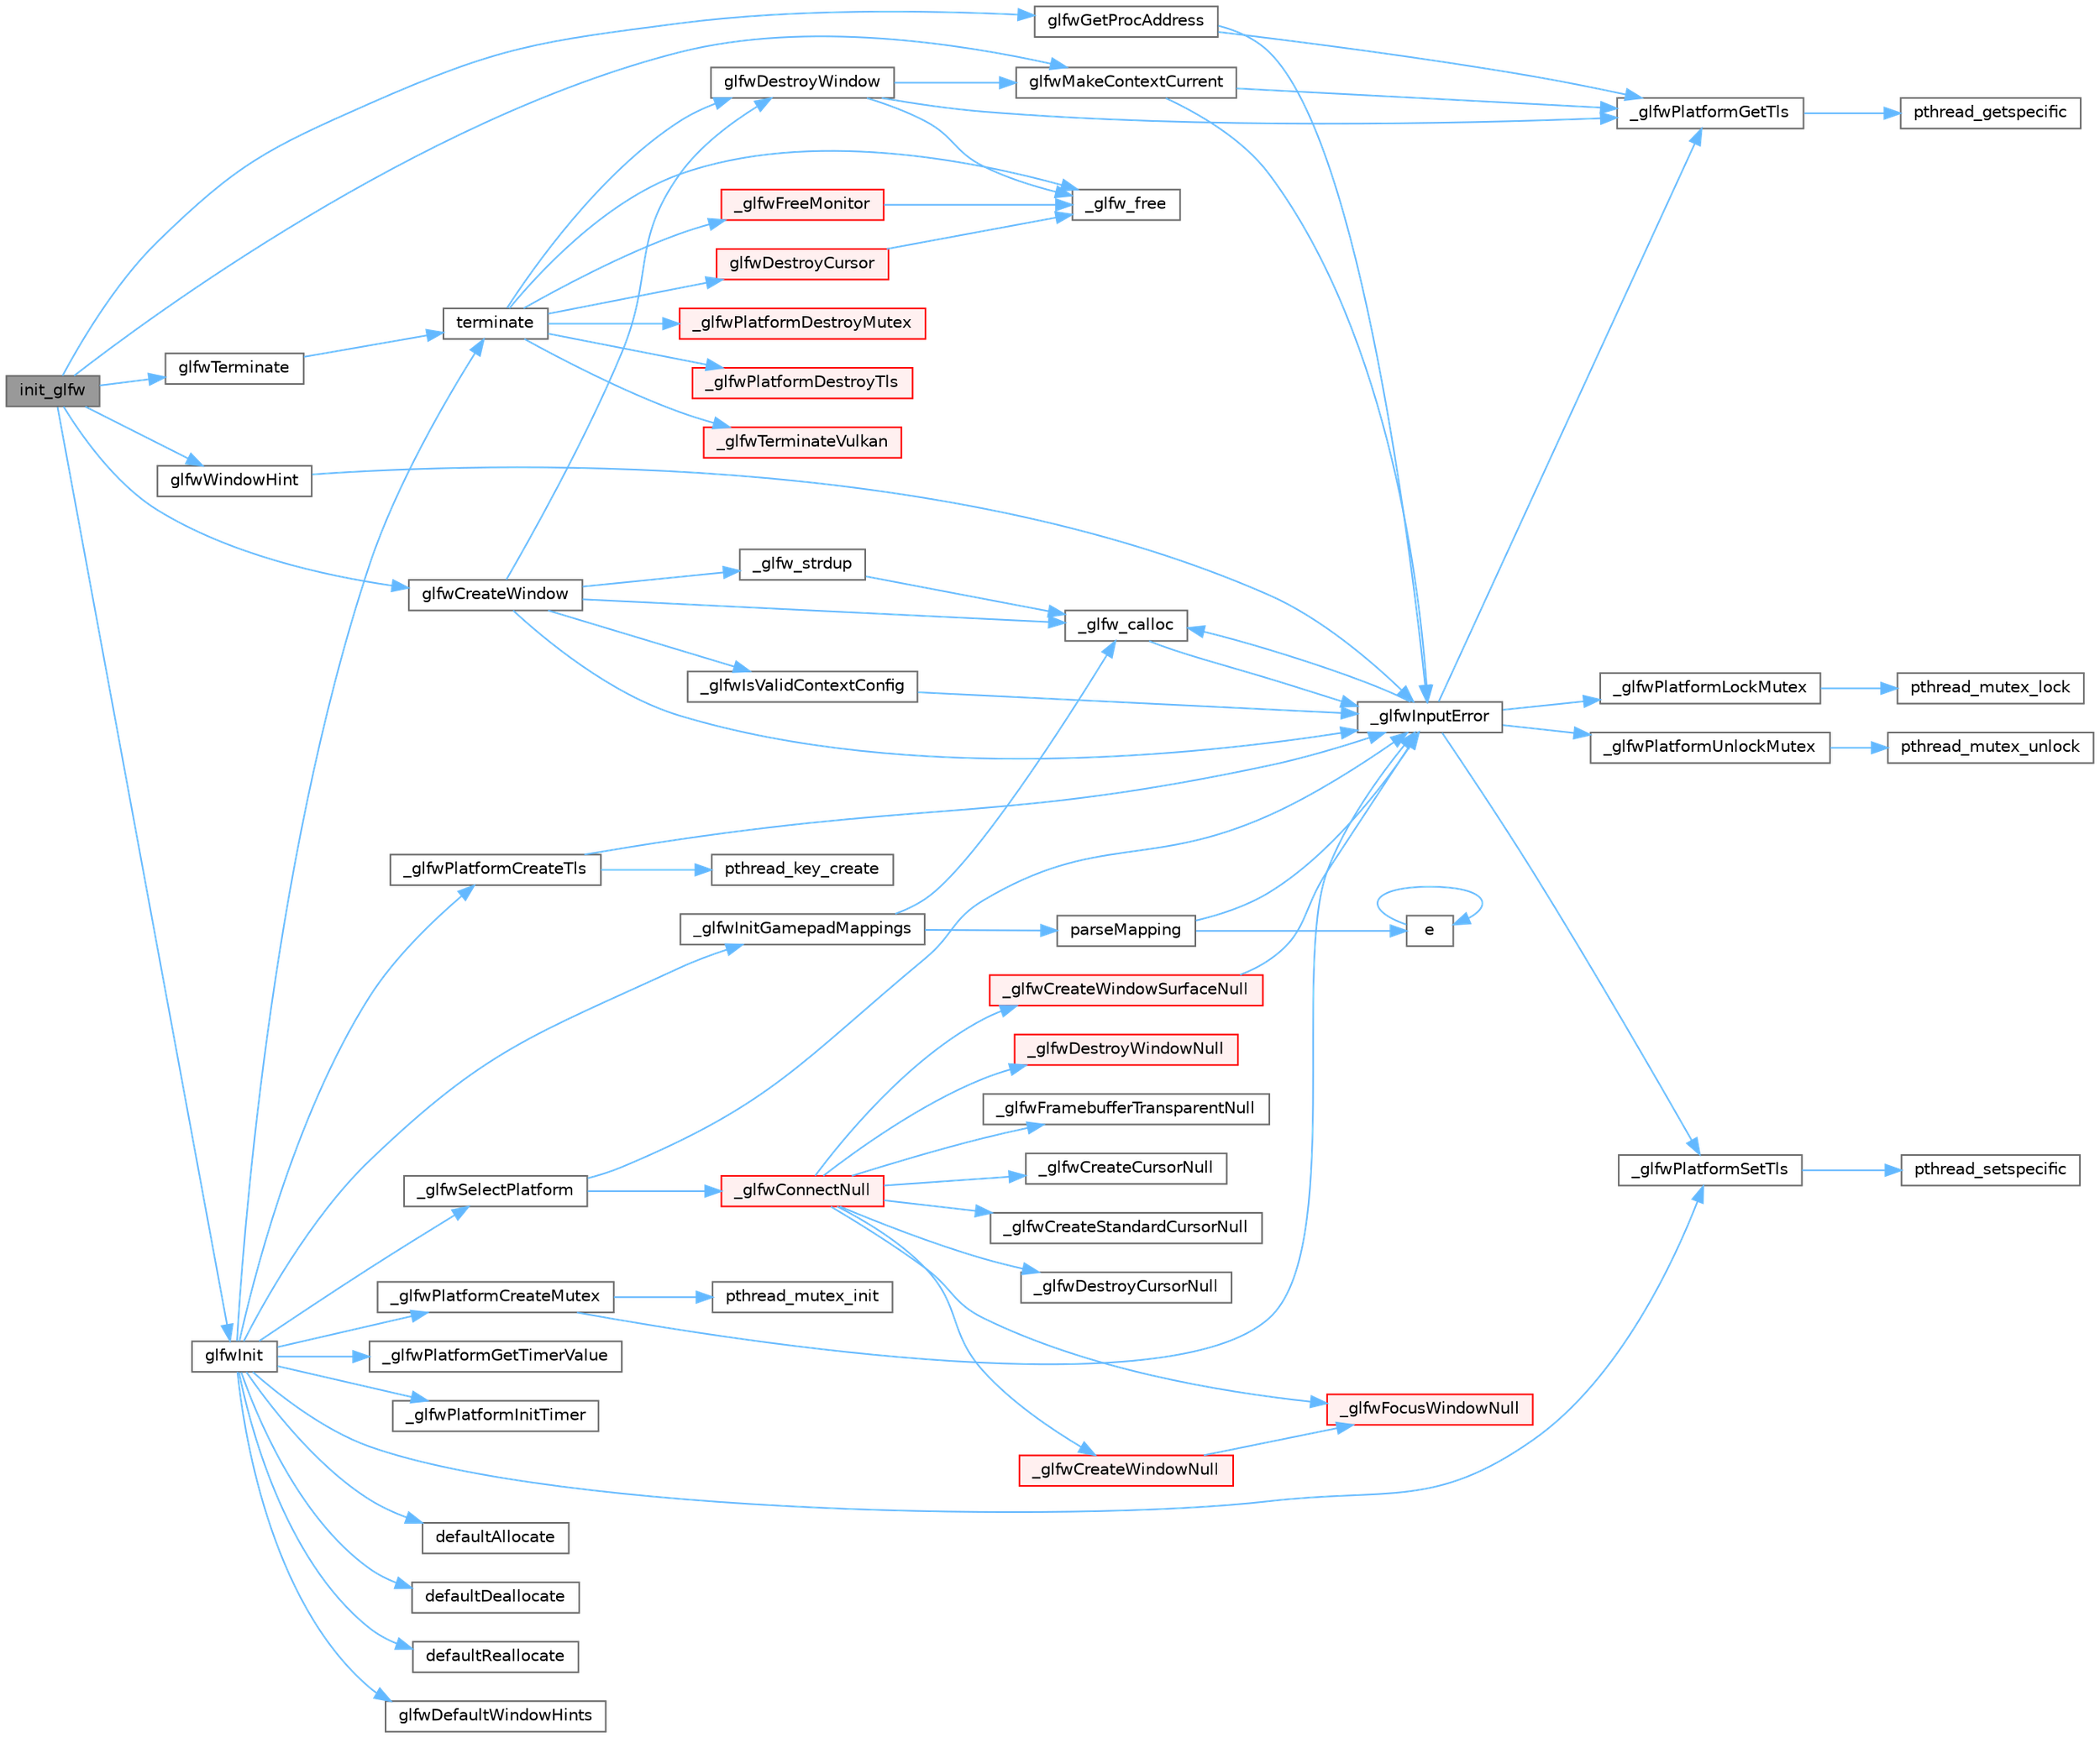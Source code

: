 digraph "init_glfw"
{
 // LATEX_PDF_SIZE
  bgcolor="transparent";
  edge [fontname=Helvetica,fontsize=10,labelfontname=Helvetica,labelfontsize=10];
  node [fontname=Helvetica,fontsize=10,shape=box,height=0.2,width=0.4];
  rankdir="LR";
  Node1 [id="Node000001",label="init_glfw",height=0.2,width=0.4,color="gray40", fillcolor="grey60", style="filled", fontcolor="black",tooltip=" "];
  Node1 -> Node2 [id="edge75_Node000001_Node000002",color="steelblue1",style="solid",tooltip=" "];
  Node2 [id="Node000002",label="glfwCreateWindow",height=0.2,width=0.4,color="grey40", fillcolor="white", style="filled",URL="$group__window.html#gaaccd00fafe81e2db94e8cdf55721e055",tooltip="Creates a window and its associated context."];
  Node2 -> Node3 [id="edge76_Node000002_Node000003",color="steelblue1",style="solid",tooltip=" "];
  Node3 [id="Node000003",label="_glfw_calloc",height=0.2,width=0.4,color="grey40", fillcolor="white", style="filled",URL="$glfw_2src_2init_8c.html#a88a6e01ef5c1245a6d2a5e62b02e5678",tooltip=" "];
  Node3 -> Node4 [id="edge77_Node000003_Node000004",color="steelblue1",style="solid",tooltip=" "];
  Node4 [id="Node000004",label="_glfwInputError",height=0.2,width=0.4,color="grey40", fillcolor="white", style="filled",URL="$glfw_2src_2init_8c.html#a3287b282ec57a4a89127ae51f49f10f5",tooltip=" "];
  Node4 -> Node3 [id="edge78_Node000004_Node000003",color="steelblue1",style="solid",tooltip=" "];
  Node4 -> Node5 [id="edge79_Node000004_Node000005",color="steelblue1",style="solid",tooltip=" "];
  Node5 [id="Node000005",label="_glfwPlatformGetTls",height=0.2,width=0.4,color="grey40", fillcolor="white", style="filled",URL="$posix__thread_8c.html#a7d2f6e8ecd2e06f2e86d9446d642bd00",tooltip=" "];
  Node5 -> Node6 [id="edge80_Node000005_Node000006",color="steelblue1",style="solid",tooltip=" "];
  Node6 [id="Node000006",label="pthread_getspecific",height=0.2,width=0.4,color="grey40", fillcolor="white", style="filled",URL="$pthread__minport__windows_8h.html#ab064e0f7c4c8e199c99a7617c924931b",tooltip=" "];
  Node4 -> Node7 [id="edge81_Node000004_Node000007",color="steelblue1",style="solid",tooltip=" "];
  Node7 [id="Node000007",label="_glfwPlatformLockMutex",height=0.2,width=0.4,color="grey40", fillcolor="white", style="filled",URL="$posix__thread_8c.html#a2677e4d211fbe9b2dc96d16e91c98930",tooltip=" "];
  Node7 -> Node8 [id="edge82_Node000007_Node000008",color="steelblue1",style="solid",tooltip=" "];
  Node8 [id="Node000008",label="pthread_mutex_lock",height=0.2,width=0.4,color="grey40", fillcolor="white", style="filled",URL="$pthread__minport__windows_8h.html#ac24005266439bc710f8d85235c0c9213",tooltip=" "];
  Node4 -> Node9 [id="edge83_Node000004_Node000009",color="steelblue1",style="solid",tooltip=" "];
  Node9 [id="Node000009",label="_glfwPlatformSetTls",height=0.2,width=0.4,color="grey40", fillcolor="white", style="filled",URL="$posix__thread_8c.html#a302f48b6d4dba6b3579449d8a43cfae7",tooltip=" "];
  Node9 -> Node10 [id="edge84_Node000009_Node000010",color="steelblue1",style="solid",tooltip=" "];
  Node10 [id="Node000010",label="pthread_setspecific",height=0.2,width=0.4,color="grey40", fillcolor="white", style="filled",URL="$pthread__minport__windows_8h.html#a0dbd17094cde9a462d8e04a0741595b2",tooltip=" "];
  Node4 -> Node11 [id="edge85_Node000004_Node000011",color="steelblue1",style="solid",tooltip=" "];
  Node11 [id="Node000011",label="_glfwPlatformUnlockMutex",height=0.2,width=0.4,color="grey40", fillcolor="white", style="filled",URL="$posix__thread_8c.html#a8b7744446237b1c292ba8a0b9d5e7f90",tooltip=" "];
  Node11 -> Node12 [id="edge86_Node000011_Node000012",color="steelblue1",style="solid",tooltip=" "];
  Node12 [id="Node000012",label="pthread_mutex_unlock",height=0.2,width=0.4,color="grey40", fillcolor="white", style="filled",URL="$pthread__minport__windows_8h.html#a9ebcb4bbf90f780d17be7acd63b0e92f",tooltip=" "];
  Node2 -> Node13 [id="edge87_Node000002_Node000013",color="steelblue1",style="solid",tooltip=" "];
  Node13 [id="Node000013",label="_glfw_strdup",height=0.2,width=0.4,color="grey40", fillcolor="white", style="filled",URL="$glfw_2src_2init_8c.html#af725e1f466a710a1fc590ff3726f1151",tooltip=" "];
  Node13 -> Node3 [id="edge88_Node000013_Node000003",color="steelblue1",style="solid",tooltip=" "];
  Node2 -> Node4 [id="edge89_Node000002_Node000004",color="steelblue1",style="solid",tooltip=" "];
  Node2 -> Node14 [id="edge90_Node000002_Node000014",color="steelblue1",style="solid",tooltip=" "];
  Node14 [id="Node000014",label="_glfwIsValidContextConfig",height=0.2,width=0.4,color="grey40", fillcolor="white", style="filled",URL="$context_8c.html#a659c5d5b0cd359304004700d16a76954",tooltip=" "];
  Node14 -> Node4 [id="edge91_Node000014_Node000004",color="steelblue1",style="solid",tooltip=" "];
  Node2 -> Node15 [id="edge92_Node000002_Node000015",color="steelblue1",style="solid",tooltip=" "];
  Node15 [id="Node000015",label="glfwDestroyWindow",height=0.2,width=0.4,color="grey40", fillcolor="white", style="filled",URL="$group__window.html#ga806747476b7247d292be3711c323ea10",tooltip="Destroys the specified window and its context."];
  Node15 -> Node16 [id="edge93_Node000015_Node000016",color="steelblue1",style="solid",tooltip=" "];
  Node16 [id="Node000016",label="_glfw_free",height=0.2,width=0.4,color="grey40", fillcolor="white", style="filled",URL="$glfw_2src_2init_8c.html#abcf72962b101a8a5c539da1a278b0e9e",tooltip=" "];
  Node15 -> Node5 [id="edge94_Node000015_Node000005",color="steelblue1",style="solid",tooltip=" "];
  Node15 -> Node17 [id="edge95_Node000015_Node000017",color="steelblue1",style="solid",tooltip=" "];
  Node17 [id="Node000017",label="glfwMakeContextCurrent",height=0.2,width=0.4,color="grey40", fillcolor="white", style="filled",URL="$group__context.html#gafd76c93e15ec8b0b90506a9936a46185",tooltip="Makes the context of the specified window current for the calling thread."];
  Node17 -> Node4 [id="edge96_Node000017_Node000004",color="steelblue1",style="solid",tooltip=" "];
  Node17 -> Node5 [id="edge97_Node000017_Node000005",color="steelblue1",style="solid",tooltip=" "];
  Node1 -> Node18 [id="edge98_Node000001_Node000018",color="steelblue1",style="solid",tooltip=" "];
  Node18 [id="Node000018",label="glfwGetProcAddress",height=0.2,width=0.4,color="grey40", fillcolor="white", style="filled",URL="$group__context.html#ga0e8af175218929615c16e74938c10f2a",tooltip="Returns the address of the specified function for the current context."];
  Node18 -> Node4 [id="edge99_Node000018_Node000004",color="steelblue1",style="solid",tooltip=" "];
  Node18 -> Node5 [id="edge100_Node000018_Node000005",color="steelblue1",style="solid",tooltip=" "];
  Node1 -> Node19 [id="edge101_Node000001_Node000019",color="steelblue1",style="solid",tooltip=" "];
  Node19 [id="Node000019",label="glfwInit",height=0.2,width=0.4,color="grey40", fillcolor="white", style="filled",URL="$group__init.html#gab41771f0215a2e0afb4cf1cf98082d40",tooltip="Initializes the GLFW library."];
  Node19 -> Node20 [id="edge102_Node000019_Node000020",color="steelblue1",style="solid",tooltip=" "];
  Node20 [id="Node000020",label="_glfwInitGamepadMappings",height=0.2,width=0.4,color="grey40", fillcolor="white", style="filled",URL="$input_8c.html#a1dab257a37caa6b39cfe9924c2487db6",tooltip=" "];
  Node20 -> Node3 [id="edge103_Node000020_Node000003",color="steelblue1",style="solid",tooltip=" "];
  Node20 -> Node21 [id="edge104_Node000020_Node000021",color="steelblue1",style="solid",tooltip=" "];
  Node21 [id="Node000021",label="parseMapping",height=0.2,width=0.4,color="grey40", fillcolor="white", style="filled",URL="$input_8c.html#af24737afe84f3598a6e893571413c2ad",tooltip=" "];
  Node21 -> Node4 [id="edge105_Node000021_Node000004",color="steelblue1",style="solid",tooltip=" "];
  Node21 -> Node22 [id="edge106_Node000021_Node000022",color="steelblue1",style="solid",tooltip=" "];
  Node22 [id="Node000022",label="e",height=0.2,width=0.4,color="grey40", fillcolor="white", style="filled",URL="$_cwise__array__power__array_8cpp.html#a9cb86ff854760bf91a154f2724a9101d",tooltip=" "];
  Node22 -> Node22 [id="edge107_Node000022_Node000022",color="steelblue1",style="solid",tooltip=" "];
  Node19 -> Node23 [id="edge108_Node000019_Node000023",color="steelblue1",style="solid",tooltip=" "];
  Node23 [id="Node000023",label="_glfwPlatformCreateMutex",height=0.2,width=0.4,color="grey40", fillcolor="white", style="filled",URL="$posix__thread_8c.html#a6c5f30449fe62f561c9b01f839ec0438",tooltip=" "];
  Node23 -> Node4 [id="edge109_Node000023_Node000004",color="steelblue1",style="solid",tooltip=" "];
  Node23 -> Node24 [id="edge110_Node000023_Node000024",color="steelblue1",style="solid",tooltip=" "];
  Node24 [id="Node000024",label="pthread_mutex_init",height=0.2,width=0.4,color="grey40", fillcolor="white", style="filled",URL="$pthread__minport__windows_8h.html#a06769b1c0f650377fed34ef94ac2a01c",tooltip=" "];
  Node19 -> Node25 [id="edge111_Node000019_Node000025",color="steelblue1",style="solid",tooltip=" "];
  Node25 [id="Node000025",label="_glfwPlatformCreateTls",height=0.2,width=0.4,color="grey40", fillcolor="white", style="filled",URL="$posix__thread_8c.html#afad94d57290ac85fbece14f93c41754f",tooltip=" "];
  Node25 -> Node4 [id="edge112_Node000025_Node000004",color="steelblue1",style="solid",tooltip=" "];
  Node25 -> Node26 [id="edge113_Node000025_Node000026",color="steelblue1",style="solid",tooltip=" "];
  Node26 [id="Node000026",label="pthread_key_create",height=0.2,width=0.4,color="grey40", fillcolor="white", style="filled",URL="$pthread__minport__windows_8h.html#aeec8c9fbaa95db94c605152be4dbe088",tooltip=" "];
  Node19 -> Node27 [id="edge114_Node000019_Node000027",color="steelblue1",style="solid",tooltip=" "];
  Node27 [id="Node000027",label="_glfwPlatformGetTimerValue",height=0.2,width=0.4,color="grey40", fillcolor="white", style="filled",URL="$posix__time_8c.html#a5ee7e09b380d3afdd3c2738b726a2a6e",tooltip=" "];
  Node19 -> Node28 [id="edge115_Node000019_Node000028",color="steelblue1",style="solid",tooltip=" "];
  Node28 [id="Node000028",label="_glfwPlatformInitTimer",height=0.2,width=0.4,color="grey40", fillcolor="white", style="filled",URL="$posix__time_8c.html#a6029c1379e357d7b4e8836e1c1ad2fa2",tooltip=" "];
  Node19 -> Node9 [id="edge116_Node000019_Node000009",color="steelblue1",style="solid",tooltip=" "];
  Node19 -> Node29 [id="edge117_Node000019_Node000029",color="steelblue1",style="solid",tooltip=" "];
  Node29 [id="Node000029",label="_glfwSelectPlatform",height=0.2,width=0.4,color="grey40", fillcolor="white", style="filled",URL="$platform_8c.html#ac0e7d5f9c3735b1959f87e959b90ce53",tooltip=" "];
  Node29 -> Node30 [id="edge118_Node000029_Node000030",color="steelblue1",style="solid",tooltip=" "];
  Node30 [id="Node000030",label="_glfwConnectNull",height=0.2,width=0.4,color="red", fillcolor="#FFF0F0", style="filled",URL="$null__init_8c.html#ab1d5e6831b39be2c5c38a03e6c2d0b86",tooltip=" "];
  Node30 -> Node31 [id="edge119_Node000030_Node000031",color="steelblue1",style="solid",tooltip=" "];
  Node31 [id="Node000031",label="_glfwCreateCursorNull",height=0.2,width=0.4,color="grey40", fillcolor="white", style="filled",URL="$null__window_8c.html#a28aad4464c7d487ea883bd85e7f4762a",tooltip=" "];
  Node30 -> Node32 [id="edge120_Node000030_Node000032",color="steelblue1",style="solid",tooltip=" "];
  Node32 [id="Node000032",label="_glfwCreateStandardCursorNull",height=0.2,width=0.4,color="grey40", fillcolor="white", style="filled",URL="$null__window_8c.html#a9e33710b003460b1d3b4f23c89cf259e",tooltip=" "];
  Node30 -> Node33 [id="edge121_Node000030_Node000033",color="steelblue1",style="solid",tooltip=" "];
  Node33 [id="Node000033",label="_glfwCreateWindowNull",height=0.2,width=0.4,color="red", fillcolor="#FFF0F0", style="filled",URL="$null__window_8c.html#a6880d39db512be322b198334a1fa9036",tooltip=" "];
  Node33 -> Node58 [id="edge122_Node000033_Node000058",color="steelblue1",style="solid",tooltip=" "];
  Node58 [id="Node000058",label="_glfwFocusWindowNull",height=0.2,width=0.4,color="red", fillcolor="#FFF0F0", style="filled",URL="$null__window_8c.html#a8b8a009fa46a6a884701fc65acd60a2d",tooltip=" "];
  Node30 -> Node80 [id="edge123_Node000030_Node000080",color="steelblue1",style="solid",tooltip=" "];
  Node80 [id="Node000080",label="_glfwCreateWindowSurfaceNull",height=0.2,width=0.4,color="red", fillcolor="#FFF0F0", style="filled",URL="$null__window_8c.html#a38999f8da5419b2d336564139d96490e",tooltip=" "];
  Node80 -> Node4 [id="edge124_Node000080_Node000004",color="steelblue1",style="solid",tooltip=" "];
  Node30 -> Node82 [id="edge125_Node000030_Node000082",color="steelblue1",style="solid",tooltip=" "];
  Node82 [id="Node000082",label="_glfwDestroyCursorNull",height=0.2,width=0.4,color="grey40", fillcolor="white", style="filled",URL="$null__window_8c.html#a92bc3db6520cd8ea5095a1dc3561bd13",tooltip=" "];
  Node30 -> Node83 [id="edge126_Node000030_Node000083",color="steelblue1",style="solid",tooltip=" "];
  Node83 [id="Node000083",label="_glfwDestroyWindowNull",height=0.2,width=0.4,color="red", fillcolor="#FFF0F0", style="filled",URL="$null__window_8c.html#a52489caaf3acdf758db606ff50de5d4e",tooltip=" "];
  Node30 -> Node58 [id="edge127_Node000030_Node000058",color="steelblue1",style="solid",tooltip=" "];
  Node30 -> Node84 [id="edge128_Node000030_Node000084",color="steelblue1",style="solid",tooltip=" "];
  Node84 [id="Node000084",label="_glfwFramebufferTransparentNull",height=0.2,width=0.4,color="grey40", fillcolor="white", style="filled",URL="$null__window_8c.html#ac5286f96a92f24328a83b403463d2328",tooltip=" "];
  Node29 -> Node4 [id="edge129_Node000029_Node000004",color="steelblue1",style="solid",tooltip=" "];
  Node19 -> Node162 [id="edge130_Node000019_Node000162",color="steelblue1",style="solid",tooltip=" "];
  Node162 [id="Node000162",label="defaultAllocate",height=0.2,width=0.4,color="grey40", fillcolor="white", style="filled",URL="$glfw_2src_2init_8c.html#a84bc7140bca4ebe2e32016f87e1a3e19",tooltip=" "];
  Node19 -> Node163 [id="edge131_Node000019_Node000163",color="steelblue1",style="solid",tooltip=" "];
  Node163 [id="Node000163",label="defaultDeallocate",height=0.2,width=0.4,color="grey40", fillcolor="white", style="filled",URL="$glfw_2src_2init_8c.html#a81fde93f12ddf3ac12ffec825358ef9b",tooltip=" "];
  Node19 -> Node164 [id="edge132_Node000019_Node000164",color="steelblue1",style="solid",tooltip=" "];
  Node164 [id="Node000164",label="defaultReallocate",height=0.2,width=0.4,color="grey40", fillcolor="white", style="filled",URL="$glfw_2src_2init_8c.html#ad57bef403de5abe0338b4c1b8a7650fb",tooltip=" "];
  Node19 -> Node165 [id="edge133_Node000019_Node000165",color="steelblue1",style="solid",tooltip=" "];
  Node165 [id="Node000165",label="glfwDefaultWindowHints",height=0.2,width=0.4,color="grey40", fillcolor="white", style="filled",URL="$group__window.html#ga8050ddceed9dc6bd9d3aa35666195cd4",tooltip="Resets all window hints to their default values."];
  Node19 -> Node166 [id="edge134_Node000019_Node000166",color="steelblue1",style="solid",tooltip=" "];
  Node166 [id="Node000166",label="terminate",height=0.2,width=0.4,color="grey40", fillcolor="white", style="filled",URL="$glfw_2src_2init_8c.html#ae5a773506a43a9bc54bce503f234c209",tooltip=" "];
  Node166 -> Node16 [id="edge135_Node000166_Node000016",color="steelblue1",style="solid",tooltip=" "];
  Node166 -> Node116 [id="edge136_Node000166_Node000116",color="steelblue1",style="solid",tooltip=" "];
  Node116 [id="Node000116",label="_glfwFreeMonitor",height=0.2,width=0.4,color="red", fillcolor="#FFF0F0", style="filled",URL="$monitor_8c.html#a5555e8488ac56b446d0a28d3330666f6",tooltip=" "];
  Node116 -> Node16 [id="edge137_Node000116_Node000016",color="steelblue1",style="solid",tooltip=" "];
  Node166 -> Node167 [id="edge138_Node000166_Node000167",color="steelblue1",style="solid",tooltip=" "];
  Node167 [id="Node000167",label="_glfwPlatformDestroyMutex",height=0.2,width=0.4,color="red", fillcolor="#FFF0F0", style="filled",URL="$posix__thread_8c.html#a3731e795e959a80349337ee1e3887518",tooltip=" "];
  Node166 -> Node169 [id="edge139_Node000166_Node000169",color="steelblue1",style="solid",tooltip=" "];
  Node169 [id="Node000169",label="_glfwPlatformDestroyTls",height=0.2,width=0.4,color="red", fillcolor="#FFF0F0", style="filled",URL="$posix__thread_8c.html#a36bee5cb6dd711c2278a0db7f5b81979",tooltip=" "];
  Node166 -> Node171 [id="edge140_Node000166_Node000171",color="steelblue1",style="solid",tooltip=" "];
  Node171 [id="Node000171",label="_glfwTerminateVulkan",height=0.2,width=0.4,color="red", fillcolor="#FFF0F0", style="filled",URL="$vulkan_8c.html#a7e9f009f4edffd3f2c938045981f13f1",tooltip=" "];
  Node166 -> Node172 [id="edge141_Node000166_Node000172",color="steelblue1",style="solid",tooltip=" "];
  Node172 [id="Node000172",label="glfwDestroyCursor",height=0.2,width=0.4,color="red", fillcolor="#FFF0F0", style="filled",URL="$group__input.html#ga27556b7122117bc1bbb4bb3cc003ea43",tooltip="Destroys a cursor."];
  Node172 -> Node16 [id="edge142_Node000172_Node000016",color="steelblue1",style="solid",tooltip=" "];
  Node166 -> Node15 [id="edge143_Node000166_Node000015",color="steelblue1",style="solid",tooltip=" "];
  Node1 -> Node17 [id="edge144_Node000001_Node000017",color="steelblue1",style="solid",tooltip=" "];
  Node1 -> Node174 [id="edge145_Node000001_Node000174",color="steelblue1",style="solid",tooltip=" "];
  Node174 [id="Node000174",label="glfwTerminate",height=0.2,width=0.4,color="grey40", fillcolor="white", style="filled",URL="$group__init.html#gafd90e6fd4819ea9e22e5e739519a6504",tooltip="Terminates the GLFW library."];
  Node174 -> Node166 [id="edge146_Node000174_Node000166",color="steelblue1",style="solid",tooltip=" "];
  Node1 -> Node175 [id="edge147_Node000001_Node000175",color="steelblue1",style="solid",tooltip=" "];
  Node175 [id="Node000175",label="glfwWindowHint",height=0.2,width=0.4,color="grey40", fillcolor="white", style="filled",URL="$group__window.html#ga69c40728499720bef8a49aa925ea0efa",tooltip="Sets the specified window hint to the desired value."];
  Node175 -> Node4 [id="edge148_Node000175_Node000004",color="steelblue1",style="solid",tooltip=" "];
}
